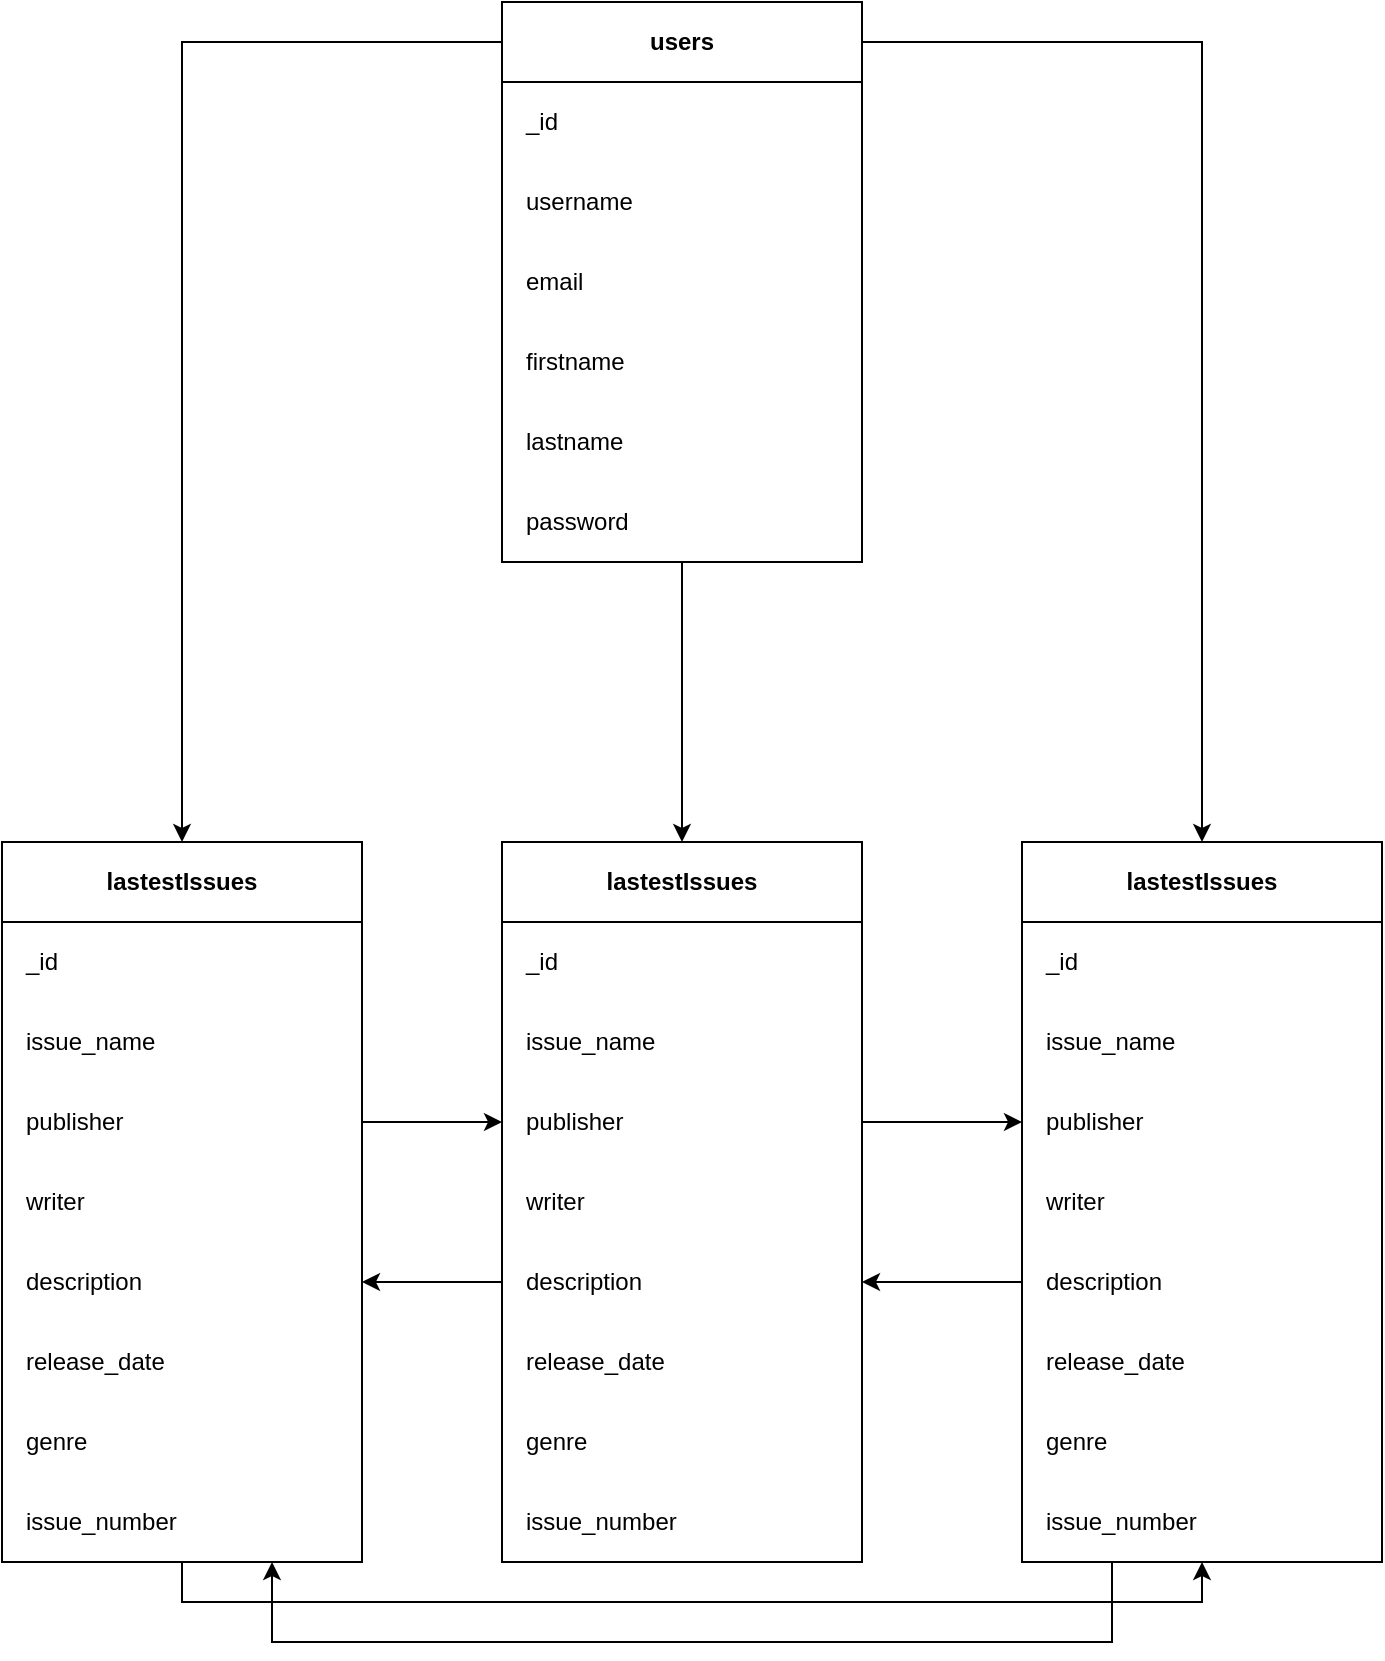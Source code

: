 <mxfile version="21.2.1" type="device">
  <diagram name="Page-1" id="VF_4gUCtNLZkZZBgpR3Z">
    <mxGraphModel dx="1168" dy="674" grid="1" gridSize="10" guides="1" tooltips="1" connect="1" arrows="1" fold="1" page="1" pageScale="1" pageWidth="850" pageHeight="1100" math="0" shadow="0">
      <root>
        <mxCell id="0" />
        <mxCell id="1" parent="0" />
        <mxCell id="YcsztM9yKtZAUyWu0Oxk-61" style="edgeStyle=orthogonalEdgeStyle;rounded=0;orthogonalLoop=1;jettySize=auto;html=1;entryX=0.5;entryY=0;entryDx=0;entryDy=0;" edge="1" parent="1" source="YcsztM9yKtZAUyWu0Oxk-23" target="YcsztM9yKtZAUyWu0Oxk-41">
          <mxGeometry relative="1" as="geometry" />
        </mxCell>
        <mxCell id="YcsztM9yKtZAUyWu0Oxk-63" style="edgeStyle=orthogonalEdgeStyle;rounded=0;orthogonalLoop=1;jettySize=auto;html=1;entryX=0.5;entryY=0;entryDx=0;entryDy=0;" edge="1" parent="1" source="YcsztM9yKtZAUyWu0Oxk-23" target="YcsztM9yKtZAUyWu0Oxk-31">
          <mxGeometry relative="1" as="geometry" />
        </mxCell>
        <mxCell id="YcsztM9yKtZAUyWu0Oxk-23" value="&lt;b&gt;users&lt;/b&gt;" style="rounded=0;whiteSpace=wrap;html=1;" vertex="1" parent="1">
          <mxGeometry x="320" y="60" width="180" height="40" as="geometry" />
        </mxCell>
        <mxCell id="YcsztM9yKtZAUyWu0Oxk-24" value="" style="swimlane;startSize=0;" vertex="1" parent="1">
          <mxGeometry x="320" y="100" width="180" height="240" as="geometry">
            <mxRectangle x="140" y="80" width="50" height="40" as="alternateBounds" />
          </mxGeometry>
        </mxCell>
        <mxCell id="YcsztM9yKtZAUyWu0Oxk-25" value="_id" style="text;html=1;strokeColor=none;fillColor=none;align=left;verticalAlign=middle;whiteSpace=wrap;rounded=0;spacingLeft=10;" vertex="1" parent="YcsztM9yKtZAUyWu0Oxk-24">
          <mxGeometry width="180" height="40" as="geometry" />
        </mxCell>
        <mxCell id="YcsztM9yKtZAUyWu0Oxk-26" value="username" style="text;html=1;strokeColor=none;fillColor=none;align=left;verticalAlign=middle;whiteSpace=wrap;rounded=0;spacingLeft=10;" vertex="1" parent="YcsztM9yKtZAUyWu0Oxk-24">
          <mxGeometry y="40" width="170" height="40" as="geometry" />
        </mxCell>
        <mxCell id="YcsztM9yKtZAUyWu0Oxk-27" value="email" style="text;html=1;strokeColor=none;fillColor=none;align=left;verticalAlign=middle;whiteSpace=wrap;rounded=0;spacingLeft=10;" vertex="1" parent="YcsztM9yKtZAUyWu0Oxk-24">
          <mxGeometry y="80" width="180" height="40" as="geometry" />
        </mxCell>
        <mxCell id="YcsztM9yKtZAUyWu0Oxk-28" value="firstname" style="text;html=1;strokeColor=none;fillColor=none;align=left;verticalAlign=middle;whiteSpace=wrap;rounded=0;spacingLeft=10;" vertex="1" parent="YcsztM9yKtZAUyWu0Oxk-24">
          <mxGeometry y="120" width="180" height="40" as="geometry" />
        </mxCell>
        <mxCell id="YcsztM9yKtZAUyWu0Oxk-29" value="lastname" style="text;html=1;strokeColor=none;fillColor=none;align=left;verticalAlign=middle;whiteSpace=wrap;rounded=0;spacingLeft=10;" vertex="1" parent="YcsztM9yKtZAUyWu0Oxk-24">
          <mxGeometry y="160" width="180" height="40" as="geometry" />
        </mxCell>
        <mxCell id="YcsztM9yKtZAUyWu0Oxk-62" style="edgeStyle=orthogonalEdgeStyle;rounded=0;orthogonalLoop=1;jettySize=auto;html=1;entryX=0.5;entryY=0;entryDx=0;entryDy=0;" edge="1" parent="1" source="YcsztM9yKtZAUyWu0Oxk-30" target="YcsztM9yKtZAUyWu0Oxk-51">
          <mxGeometry relative="1" as="geometry" />
        </mxCell>
        <mxCell id="YcsztM9yKtZAUyWu0Oxk-30" value="password" style="text;html=1;strokeColor=none;fillColor=none;align=left;verticalAlign=middle;whiteSpace=wrap;rounded=0;spacingLeft=10;" vertex="1" parent="1">
          <mxGeometry x="320" y="300" width="180" height="40" as="geometry" />
        </mxCell>
        <mxCell id="YcsztM9yKtZAUyWu0Oxk-31" value="&lt;b&gt;lastestIssues&lt;/b&gt;" style="rounded=0;whiteSpace=wrap;html=1;" vertex="1" parent="1">
          <mxGeometry x="580" y="480" width="180" height="40" as="geometry" />
        </mxCell>
        <mxCell id="YcsztM9yKtZAUyWu0Oxk-32" value="" style="swimlane;startSize=0;" vertex="1" parent="1">
          <mxGeometry x="580" y="520" width="180" height="320" as="geometry">
            <mxRectangle x="140" y="80" width="50" height="40" as="alternateBounds" />
          </mxGeometry>
        </mxCell>
        <mxCell id="YcsztM9yKtZAUyWu0Oxk-33" value="_id" style="text;html=1;strokeColor=none;fillColor=none;align=left;verticalAlign=middle;whiteSpace=wrap;rounded=0;spacingLeft=10;" vertex="1" parent="YcsztM9yKtZAUyWu0Oxk-32">
          <mxGeometry width="180" height="40" as="geometry" />
        </mxCell>
        <mxCell id="YcsztM9yKtZAUyWu0Oxk-34" value="issue_name" style="text;html=1;strokeColor=none;fillColor=none;align=left;verticalAlign=middle;whiteSpace=wrap;rounded=0;spacingLeft=10;" vertex="1" parent="YcsztM9yKtZAUyWu0Oxk-32">
          <mxGeometry y="40" width="170" height="40" as="geometry" />
        </mxCell>
        <mxCell id="YcsztM9yKtZAUyWu0Oxk-35" value="publisher" style="text;html=1;strokeColor=none;fillColor=none;align=left;verticalAlign=middle;whiteSpace=wrap;rounded=0;spacingLeft=10;" vertex="1" parent="YcsztM9yKtZAUyWu0Oxk-32">
          <mxGeometry y="80" width="180" height="40" as="geometry" />
        </mxCell>
        <mxCell id="YcsztM9yKtZAUyWu0Oxk-36" value="writer" style="text;html=1;strokeColor=none;fillColor=none;align=left;verticalAlign=middle;whiteSpace=wrap;rounded=0;spacingLeft=10;" vertex="1" parent="YcsztM9yKtZAUyWu0Oxk-32">
          <mxGeometry y="120" width="180" height="40" as="geometry" />
        </mxCell>
        <mxCell id="YcsztM9yKtZAUyWu0Oxk-37" value="description" style="text;html=1;strokeColor=none;fillColor=none;align=left;verticalAlign=middle;whiteSpace=wrap;rounded=0;spacingLeft=10;" vertex="1" parent="YcsztM9yKtZAUyWu0Oxk-32">
          <mxGeometry y="160" width="180" height="40" as="geometry" />
        </mxCell>
        <mxCell id="YcsztM9yKtZAUyWu0Oxk-39" value="genre" style="text;html=1;strokeColor=none;fillColor=none;align=left;verticalAlign=middle;whiteSpace=wrap;rounded=0;spacingLeft=10;" vertex="1" parent="YcsztM9yKtZAUyWu0Oxk-32">
          <mxGeometry y="240" width="180" height="40" as="geometry" />
        </mxCell>
        <mxCell id="YcsztM9yKtZAUyWu0Oxk-40" value="issue_number" style="text;html=1;strokeColor=none;fillColor=none;align=left;verticalAlign=middle;whiteSpace=wrap;rounded=0;spacingLeft=10;" vertex="1" parent="YcsztM9yKtZAUyWu0Oxk-32">
          <mxGeometry y="280" width="180" height="40" as="geometry" />
        </mxCell>
        <mxCell id="YcsztM9yKtZAUyWu0Oxk-38" value="release_date" style="text;html=1;strokeColor=none;fillColor=none;align=left;verticalAlign=middle;whiteSpace=wrap;rounded=0;spacingLeft=10;" vertex="1" parent="1">
          <mxGeometry x="580" y="720" width="180" height="40" as="geometry" />
        </mxCell>
        <mxCell id="YcsztM9yKtZAUyWu0Oxk-41" value="&lt;b&gt;lastestIssues&lt;/b&gt;" style="rounded=0;whiteSpace=wrap;html=1;" vertex="1" parent="1">
          <mxGeometry x="70" y="480" width="180" height="40" as="geometry" />
        </mxCell>
        <mxCell id="YcsztM9yKtZAUyWu0Oxk-42" value="" style="swimlane;startSize=0;" vertex="1" parent="1">
          <mxGeometry x="70" y="520" width="180" height="320" as="geometry">
            <mxRectangle x="140" y="80" width="50" height="40" as="alternateBounds" />
          </mxGeometry>
        </mxCell>
        <mxCell id="YcsztM9yKtZAUyWu0Oxk-43" value="_id" style="text;html=1;strokeColor=none;fillColor=none;align=left;verticalAlign=middle;whiteSpace=wrap;rounded=0;spacingLeft=10;" vertex="1" parent="YcsztM9yKtZAUyWu0Oxk-42">
          <mxGeometry width="180" height="40" as="geometry" />
        </mxCell>
        <mxCell id="YcsztM9yKtZAUyWu0Oxk-44" value="issue_name" style="text;html=1;strokeColor=none;fillColor=none;align=left;verticalAlign=middle;whiteSpace=wrap;rounded=0;spacingLeft=10;" vertex="1" parent="YcsztM9yKtZAUyWu0Oxk-42">
          <mxGeometry y="40" width="170" height="40" as="geometry" />
        </mxCell>
        <mxCell id="YcsztM9yKtZAUyWu0Oxk-45" value="publisher" style="text;html=1;strokeColor=none;fillColor=none;align=left;verticalAlign=middle;whiteSpace=wrap;rounded=0;spacingLeft=10;" vertex="1" parent="YcsztM9yKtZAUyWu0Oxk-42">
          <mxGeometry y="80" width="180" height="40" as="geometry" />
        </mxCell>
        <mxCell id="YcsztM9yKtZAUyWu0Oxk-46" value="writer" style="text;html=1;strokeColor=none;fillColor=none;align=left;verticalAlign=middle;whiteSpace=wrap;rounded=0;spacingLeft=10;" vertex="1" parent="YcsztM9yKtZAUyWu0Oxk-42">
          <mxGeometry y="120" width="180" height="40" as="geometry" />
        </mxCell>
        <mxCell id="YcsztM9yKtZAUyWu0Oxk-47" value="description" style="text;html=1;strokeColor=none;fillColor=none;align=left;verticalAlign=middle;whiteSpace=wrap;rounded=0;spacingLeft=10;" vertex="1" parent="YcsztM9yKtZAUyWu0Oxk-42">
          <mxGeometry y="160" width="180" height="40" as="geometry" />
        </mxCell>
        <mxCell id="YcsztM9yKtZAUyWu0Oxk-48" value="genre" style="text;html=1;strokeColor=none;fillColor=none;align=left;verticalAlign=middle;whiteSpace=wrap;rounded=0;spacingLeft=10;" vertex="1" parent="YcsztM9yKtZAUyWu0Oxk-42">
          <mxGeometry y="240" width="180" height="40" as="geometry" />
        </mxCell>
        <mxCell id="YcsztM9yKtZAUyWu0Oxk-49" value="issue_number" style="text;html=1;strokeColor=none;fillColor=none;align=left;verticalAlign=middle;whiteSpace=wrap;rounded=0;spacingLeft=10;" vertex="1" parent="YcsztM9yKtZAUyWu0Oxk-42">
          <mxGeometry y="280" width="180" height="40" as="geometry" />
        </mxCell>
        <mxCell id="YcsztM9yKtZAUyWu0Oxk-50" value="release_date" style="text;html=1;strokeColor=none;fillColor=none;align=left;verticalAlign=middle;whiteSpace=wrap;rounded=0;spacingLeft=10;" vertex="1" parent="1">
          <mxGeometry x="70" y="720" width="180" height="40" as="geometry" />
        </mxCell>
        <mxCell id="YcsztM9yKtZAUyWu0Oxk-51" value="&lt;b&gt;lastestIssues&lt;/b&gt;" style="rounded=0;whiteSpace=wrap;html=1;" vertex="1" parent="1">
          <mxGeometry x="320" y="480" width="180" height="40" as="geometry" />
        </mxCell>
        <mxCell id="YcsztM9yKtZAUyWu0Oxk-52" value="" style="swimlane;startSize=0;" vertex="1" parent="1">
          <mxGeometry x="320" y="520" width="180" height="320" as="geometry">
            <mxRectangle x="140" y="80" width="50" height="40" as="alternateBounds" />
          </mxGeometry>
        </mxCell>
        <mxCell id="YcsztM9yKtZAUyWu0Oxk-53" value="_id" style="text;html=1;strokeColor=none;fillColor=none;align=left;verticalAlign=middle;whiteSpace=wrap;rounded=0;spacingLeft=10;" vertex="1" parent="YcsztM9yKtZAUyWu0Oxk-52">
          <mxGeometry width="180" height="40" as="geometry" />
        </mxCell>
        <mxCell id="YcsztM9yKtZAUyWu0Oxk-54" value="issue_name" style="text;html=1;strokeColor=none;fillColor=none;align=left;verticalAlign=middle;whiteSpace=wrap;rounded=0;spacingLeft=10;" vertex="1" parent="YcsztM9yKtZAUyWu0Oxk-52">
          <mxGeometry y="40" width="170" height="40" as="geometry" />
        </mxCell>
        <mxCell id="YcsztM9yKtZAUyWu0Oxk-55" value="publisher" style="text;html=1;strokeColor=none;fillColor=none;align=left;verticalAlign=middle;whiteSpace=wrap;rounded=0;spacingLeft=10;" vertex="1" parent="YcsztM9yKtZAUyWu0Oxk-52">
          <mxGeometry y="80" width="180" height="40" as="geometry" />
        </mxCell>
        <mxCell id="YcsztM9yKtZAUyWu0Oxk-56" value="writer" style="text;html=1;strokeColor=none;fillColor=none;align=left;verticalAlign=middle;whiteSpace=wrap;rounded=0;spacingLeft=10;" vertex="1" parent="YcsztM9yKtZAUyWu0Oxk-52">
          <mxGeometry y="120" width="180" height="40" as="geometry" />
        </mxCell>
        <mxCell id="YcsztM9yKtZAUyWu0Oxk-57" value="description" style="text;html=1;strokeColor=none;fillColor=none;align=left;verticalAlign=middle;whiteSpace=wrap;rounded=0;spacingLeft=10;" vertex="1" parent="YcsztM9yKtZAUyWu0Oxk-52">
          <mxGeometry y="160" width="180" height="40" as="geometry" />
        </mxCell>
        <mxCell id="YcsztM9yKtZAUyWu0Oxk-58" value="genre" style="text;html=1;strokeColor=none;fillColor=none;align=left;verticalAlign=middle;whiteSpace=wrap;rounded=0;spacingLeft=10;" vertex="1" parent="YcsztM9yKtZAUyWu0Oxk-52">
          <mxGeometry y="240" width="180" height="40" as="geometry" />
        </mxCell>
        <mxCell id="YcsztM9yKtZAUyWu0Oxk-59" value="issue_number" style="text;html=1;strokeColor=none;fillColor=none;align=left;verticalAlign=middle;whiteSpace=wrap;rounded=0;spacingLeft=10;" vertex="1" parent="YcsztM9yKtZAUyWu0Oxk-52">
          <mxGeometry y="280" width="180" height="40" as="geometry" />
        </mxCell>
        <mxCell id="YcsztM9yKtZAUyWu0Oxk-60" value="release_date" style="text;html=1;strokeColor=none;fillColor=none;align=left;verticalAlign=middle;whiteSpace=wrap;rounded=0;spacingLeft=10;" vertex="1" parent="1">
          <mxGeometry x="320" y="720" width="180" height="40" as="geometry" />
        </mxCell>
        <mxCell id="YcsztM9yKtZAUyWu0Oxk-64" style="edgeStyle=orthogonalEdgeStyle;rounded=0;orthogonalLoop=1;jettySize=auto;html=1;entryX=0;entryY=0.5;entryDx=0;entryDy=0;" edge="1" parent="1" source="YcsztM9yKtZAUyWu0Oxk-45" target="YcsztM9yKtZAUyWu0Oxk-55">
          <mxGeometry relative="1" as="geometry" />
        </mxCell>
        <mxCell id="YcsztM9yKtZAUyWu0Oxk-65" style="edgeStyle=orthogonalEdgeStyle;rounded=0;orthogonalLoop=1;jettySize=auto;html=1;entryX=1;entryY=0.5;entryDx=0;entryDy=0;" edge="1" parent="1" source="YcsztM9yKtZAUyWu0Oxk-57" target="YcsztM9yKtZAUyWu0Oxk-47">
          <mxGeometry relative="1" as="geometry" />
        </mxCell>
        <mxCell id="YcsztM9yKtZAUyWu0Oxk-66" style="edgeStyle=orthogonalEdgeStyle;rounded=0;orthogonalLoop=1;jettySize=auto;html=1;entryX=0;entryY=0.5;entryDx=0;entryDy=0;" edge="1" parent="1" source="YcsztM9yKtZAUyWu0Oxk-55" target="YcsztM9yKtZAUyWu0Oxk-35">
          <mxGeometry relative="1" as="geometry" />
        </mxCell>
        <mxCell id="YcsztM9yKtZAUyWu0Oxk-67" style="edgeStyle=orthogonalEdgeStyle;rounded=0;orthogonalLoop=1;jettySize=auto;html=1;entryX=1;entryY=0.5;entryDx=0;entryDy=0;" edge="1" parent="1" source="YcsztM9yKtZAUyWu0Oxk-37" target="YcsztM9yKtZAUyWu0Oxk-57">
          <mxGeometry relative="1" as="geometry" />
        </mxCell>
        <mxCell id="YcsztM9yKtZAUyWu0Oxk-68" style="edgeStyle=orthogonalEdgeStyle;rounded=0;orthogonalLoop=1;jettySize=auto;html=1;entryX=0.5;entryY=1;entryDx=0;entryDy=0;" edge="1" parent="1" source="YcsztM9yKtZAUyWu0Oxk-49" target="YcsztM9yKtZAUyWu0Oxk-40">
          <mxGeometry relative="1" as="geometry">
            <Array as="points">
              <mxPoint x="160" y="860" />
              <mxPoint x="670" y="860" />
            </Array>
          </mxGeometry>
        </mxCell>
        <mxCell id="YcsztM9yKtZAUyWu0Oxk-70" style="edgeStyle=orthogonalEdgeStyle;rounded=0;orthogonalLoop=1;jettySize=auto;html=1;exitX=0.25;exitY=1;exitDx=0;exitDy=0;entryX=0.75;entryY=1;entryDx=0;entryDy=0;" edge="1" parent="1" source="YcsztM9yKtZAUyWu0Oxk-40" target="YcsztM9yKtZAUyWu0Oxk-49">
          <mxGeometry relative="1" as="geometry">
            <Array as="points">
              <mxPoint x="625" y="880" />
              <mxPoint x="205" y="880" />
            </Array>
          </mxGeometry>
        </mxCell>
      </root>
    </mxGraphModel>
  </diagram>
</mxfile>
